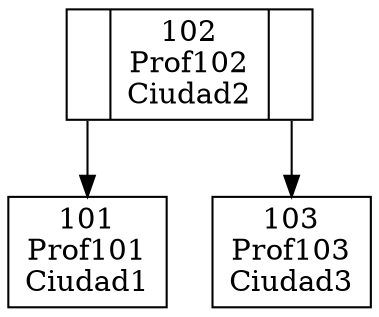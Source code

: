 digraph professors_tree{

node[ shape = record ];

node818811207[ label = "<C0> | 102\nProf102\nCiudad2 | <C1>" ];
node1353050479[ label = "101\nProf101\nCiudad1" ];
node361769102[ label = "103\nProf103\nCiudad3" ];

node818811207:C1 -> node361769102;
node818811207:C0 -> node1353050479;

}
